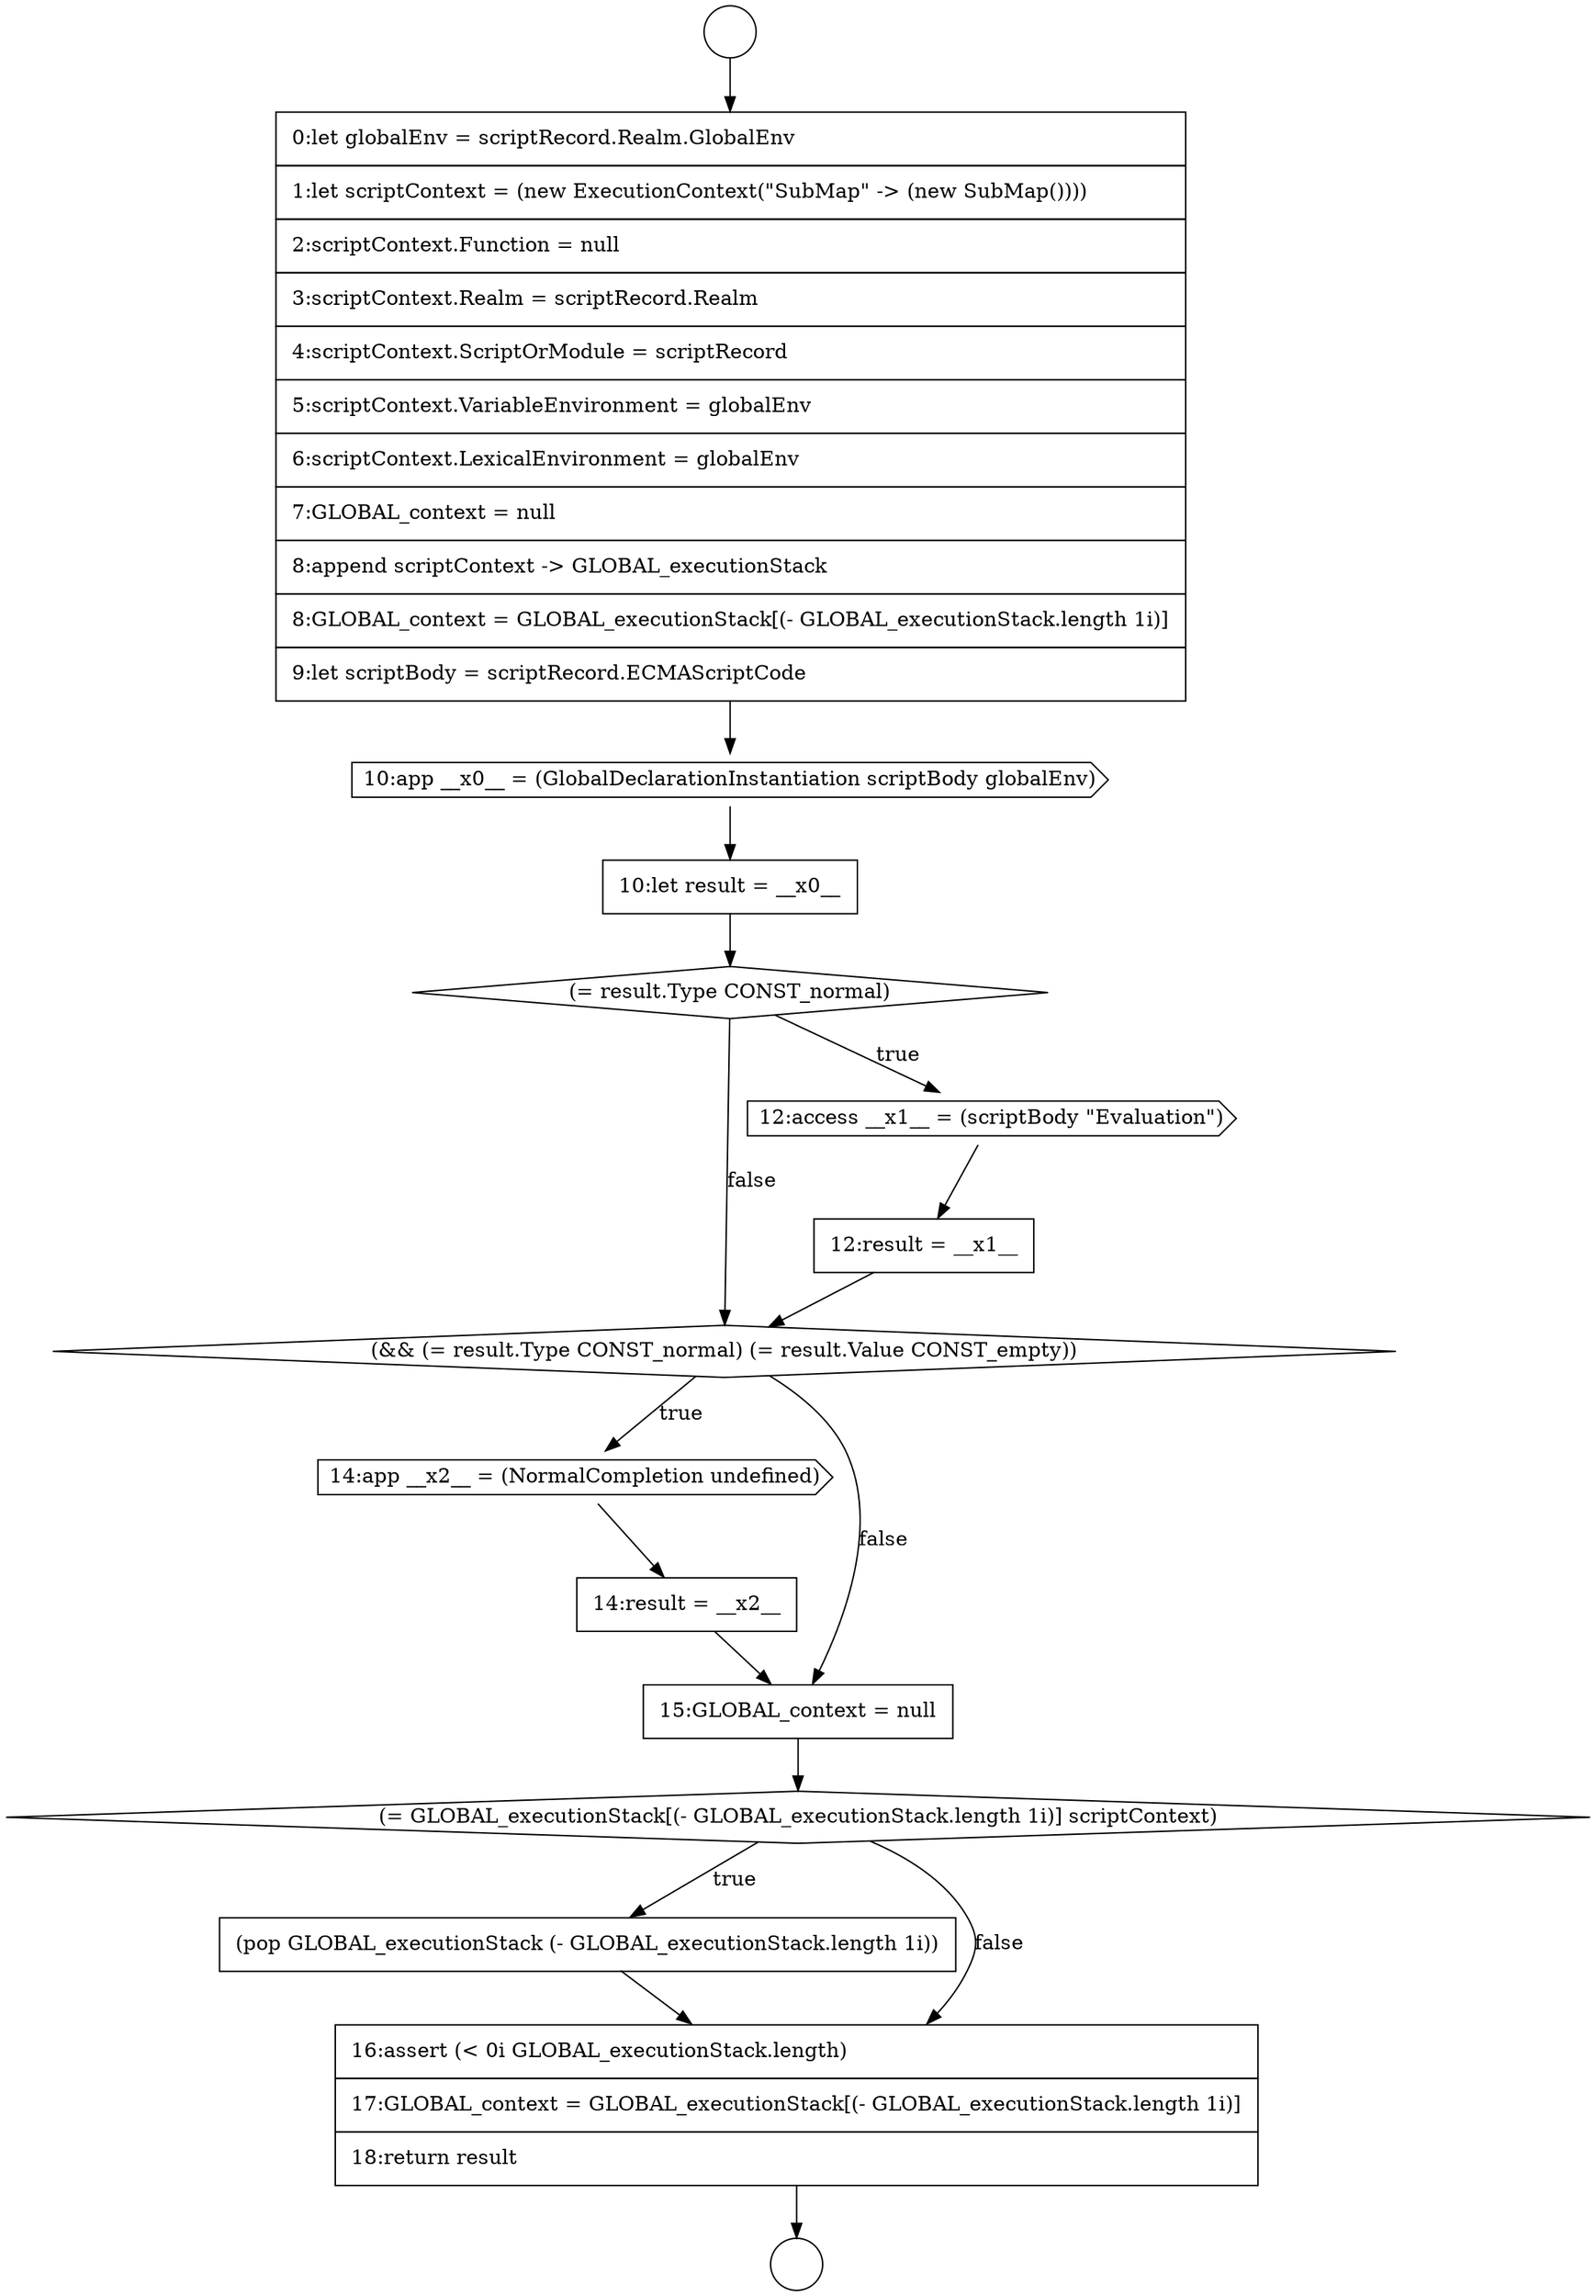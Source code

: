 digraph {
  node10844 [shape=none, margin=0, label=<<font color="black">
    <table border="0" cellborder="1" cellspacing="0" cellpadding="10">
      <tr><td align="left">0:let globalEnv = scriptRecord.Realm.GlobalEnv</td></tr>
      <tr><td align="left">1:let scriptContext = (new ExecutionContext(&quot;SubMap&quot; -&gt; (new SubMap())))</td></tr>
      <tr><td align="left">2:scriptContext.Function = null</td></tr>
      <tr><td align="left">3:scriptContext.Realm = scriptRecord.Realm</td></tr>
      <tr><td align="left">4:scriptContext.ScriptOrModule = scriptRecord</td></tr>
      <tr><td align="left">5:scriptContext.VariableEnvironment = globalEnv</td></tr>
      <tr><td align="left">6:scriptContext.LexicalEnvironment = globalEnv</td></tr>
      <tr><td align="left">7:GLOBAL_context = null</td></tr>
      <tr><td align="left">8:append scriptContext -&gt; GLOBAL_executionStack</td></tr>
      <tr><td align="left">8:GLOBAL_context = GLOBAL_executionStack[(- GLOBAL_executionStack.length 1i)]</td></tr>
      <tr><td align="left">9:let scriptBody = scriptRecord.ECMAScriptCode</td></tr>
    </table>
  </font>> color="black" fillcolor="white" style=filled]
  node10854 [shape=diamond, label=<<font color="black">(= GLOBAL_executionStack[(- GLOBAL_executionStack.length 1i)] scriptContext)</font>> color="black" fillcolor="white" style=filled]
  node10850 [shape=diamond, label=<<font color="black">(&amp;&amp; (= result.Type CONST_normal) (= result.Value CONST_empty))</font>> color="black" fillcolor="white" style=filled]
  node10855 [shape=none, margin=0, label=<<font color="black">
    <table border="0" cellborder="1" cellspacing="0" cellpadding="10">
      <tr><td align="left">(pop GLOBAL_executionStack (- GLOBAL_executionStack.length 1i))</td></tr>
    </table>
  </font>> color="black" fillcolor="white" style=filled]
  node10843 [shape=circle label=" " color="black" fillcolor="white" style=filled]
  node10848 [shape=cds, label=<<font color="black">12:access __x1__ = (scriptBody &quot;Evaluation&quot;)</font>> color="black" fillcolor="white" style=filled]
  node10851 [shape=cds, label=<<font color="black">14:app __x2__ = (NormalCompletion undefined)</font>> color="black" fillcolor="white" style=filled]
  node10842 [shape=circle label=" " color="black" fillcolor="white" style=filled]
  node10847 [shape=diamond, label=<<font color="black">(= result.Type CONST_normal)</font>> color="black" fillcolor="white" style=filled]
  node10852 [shape=none, margin=0, label=<<font color="black">
    <table border="0" cellborder="1" cellspacing="0" cellpadding="10">
      <tr><td align="left">14:result = __x2__</td></tr>
    </table>
  </font>> color="black" fillcolor="white" style=filled]
  node10856 [shape=none, margin=0, label=<<font color="black">
    <table border="0" cellborder="1" cellspacing="0" cellpadding="10">
      <tr><td align="left">16:assert (&lt; 0i GLOBAL_executionStack.length)</td></tr>
      <tr><td align="left">17:GLOBAL_context = GLOBAL_executionStack[(- GLOBAL_executionStack.length 1i)]</td></tr>
      <tr><td align="left">18:return result</td></tr>
    </table>
  </font>> color="black" fillcolor="white" style=filled]
  node10846 [shape=none, margin=0, label=<<font color="black">
    <table border="0" cellborder="1" cellspacing="0" cellpadding="10">
      <tr><td align="left">10:let result = __x0__</td></tr>
    </table>
  </font>> color="black" fillcolor="white" style=filled]
  node10853 [shape=none, margin=0, label=<<font color="black">
    <table border="0" cellborder="1" cellspacing="0" cellpadding="10">
      <tr><td align="left">15:GLOBAL_context = null</td></tr>
    </table>
  </font>> color="black" fillcolor="white" style=filled]
  node10849 [shape=none, margin=0, label=<<font color="black">
    <table border="0" cellborder="1" cellspacing="0" cellpadding="10">
      <tr><td align="left">12:result = __x1__</td></tr>
    </table>
  </font>> color="black" fillcolor="white" style=filled]
  node10845 [shape=cds, label=<<font color="black">10:app __x0__ = (GlobalDeclarationInstantiation scriptBody globalEnv)</font>> color="black" fillcolor="white" style=filled]
  node10851 -> node10852 [ color="black"]
  node10849 -> node10850 [ color="black"]
  node10852 -> node10853 [ color="black"]
  node10845 -> node10846 [ color="black"]
  node10854 -> node10855 [label=<<font color="black">true</font>> color="black"]
  node10854 -> node10856 [label=<<font color="black">false</font>> color="black"]
  node10850 -> node10851 [label=<<font color="black">true</font>> color="black"]
  node10850 -> node10853 [label=<<font color="black">false</font>> color="black"]
  node10844 -> node10845 [ color="black"]
  node10848 -> node10849 [ color="black"]
  node10856 -> node10843 [ color="black"]
  node10853 -> node10854 [ color="black"]
  node10847 -> node10848 [label=<<font color="black">true</font>> color="black"]
  node10847 -> node10850 [label=<<font color="black">false</font>> color="black"]
  node10846 -> node10847 [ color="black"]
  node10842 -> node10844 [ color="black"]
  node10855 -> node10856 [ color="black"]
}
